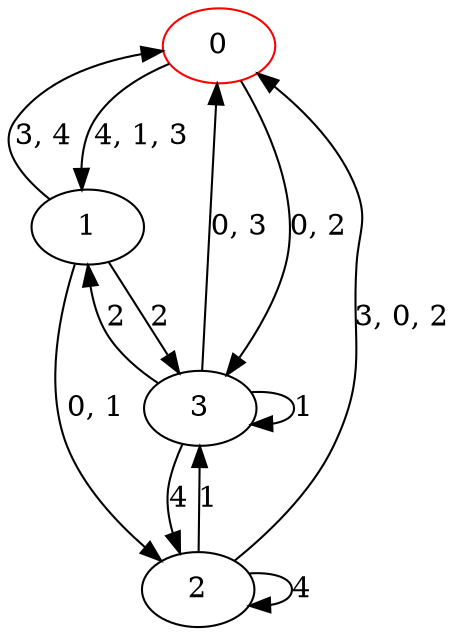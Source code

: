 digraph g {
0 [label= "0"] [color="red"];
1 [label= "1"];
2 [label= "2"];
3 [label= "3"];
1 -> 3[label= "2"];
2 -> 3[label= "1"];
2 -> 2[label= "4"];
3 -> 3[label= "1"];
3 -> 1[label= "2"];
3 -> 2[label= "4"];
0 -> 3[label= "0, 2"];
0 -> 1[label= "4, 1, 3"];
1 -> 2[label= "0, 1"];
1 -> 0[label= "3, 4"];
2 -> 0[label= "3, 0, 2"];
3 -> 0[label= "0, 3"];
}
